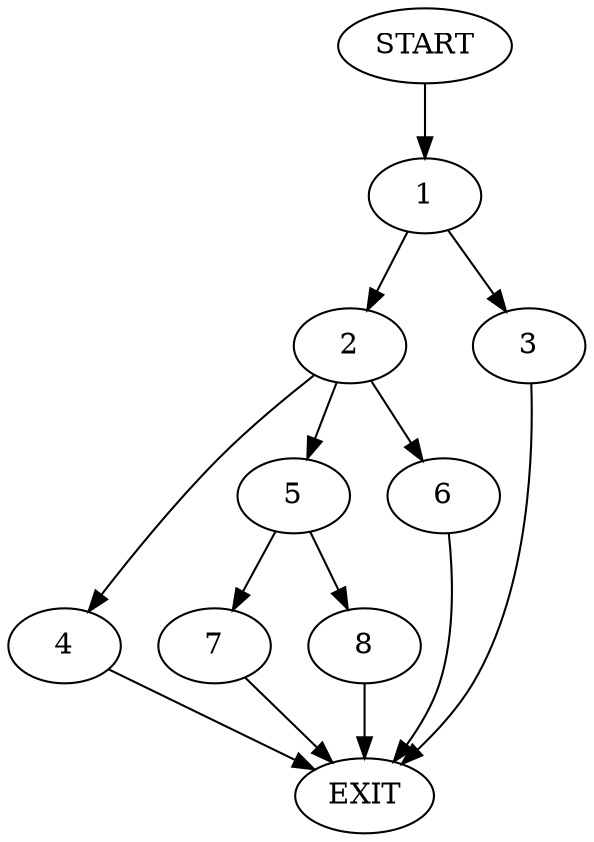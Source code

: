 digraph {
0 [label="START"]
9 [label="EXIT"]
0 -> 1
1 -> 2
1 -> 3
3 -> 9
2 -> 4
2 -> 5
2 -> 6
5 -> 7
5 -> 8
4 -> 9
6 -> 9
8 -> 9
7 -> 9
}
